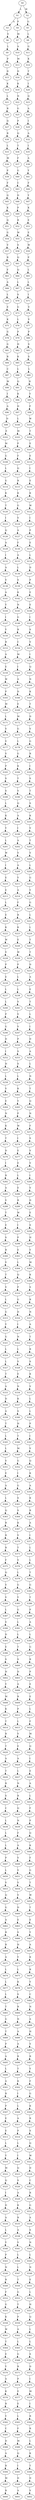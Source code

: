 strict digraph  {
	S0 -> S1 [ label = L ];
	S0 -> S2 [ label = M ];
	S1 -> S3 [ label = A ];
	S1 -> S4 [ label = P ];
	S2 -> S5 [ label = G ];
	S3 -> S6 [ label = V ];
	S4 -> S7 [ label = M ];
	S5 -> S8 [ label = L ];
	S6 -> S9 [ label = L ];
	S7 -> S10 [ label = A ];
	S8 -> S11 [ label = G ];
	S9 -> S12 [ label = P ];
	S10 -> S13 [ label = M ];
	S11 -> S14 [ label = K ];
	S12 -> S15 [ label = D ];
	S13 -> S16 [ label = D ];
	S14 -> S17 [ label = T ];
	S15 -> S18 [ label = K ];
	S16 -> S19 [ label = K ];
	S17 -> S20 [ label = I ];
	S18 -> S21 [ label = L ];
	S19 -> S22 [ label = N ];
	S20 -> S23 [ label = Q ];
	S21 -> S24 [ label = R ];
	S22 -> S25 [ label = G ];
	S23 -> S26 [ label = A ];
	S24 -> S27 [ label = Q ];
	S25 -> S28 [ label = P ];
	S26 -> S29 [ label = I ];
	S27 -> S30 [ label = R ];
	S28 -> S31 [ label = Q ];
	S29 -> S32 [ label = A ];
	S30 -> S33 [ label = L ];
	S31 -> S34 [ label = T ];
	S32 -> S35 [ label = I ];
	S33 -> S36 [ label = M ];
	S34 -> S37 [ label = F ];
	S35 -> S38 [ label = A ];
	S36 -> S39 [ label = P ];
	S37 -> S40 [ label = G ];
	S38 -> S41 [ label = Y ];
	S39 -> S42 [ label = F ];
	S40 -> S43 [ label = C ];
	S41 -> S44 [ label = F ];
	S42 -> S45 [ label = Q ];
	S43 -> S46 [ label = D ];
	S44 -> S47 [ label = Y ];
	S45 -> S48 [ label = K ];
	S46 -> S49 [ label = P ];
	S47 -> S50 [ label = K ];
	S48 -> S51 [ label = Q ];
	S49 -> S52 [ label = R ];
	S50 -> S53 [ label = E ];
	S51 -> S54 [ label = G ];
	S52 -> S55 [ label = W ];
	S53 -> S56 [ label = E ];
	S54 -> S57 [ label = V ];
	S55 -> S58 [ label = S ];
	S56 -> S59 [ label = W ];
	S57 -> S60 [ label = R ];
	S58 -> S61 [ label = Q ];
	S59 -> S62 [ label = P ];
	S60 -> S63 [ label = F ];
	S61 -> S64 [ label = Q ];
	S62 -> S65 [ label = L ];
	S63 -> S66 [ label = A ];
	S64 -> S67 [ label = L ];
	S65 -> S68 [ label = L ];
	S66 -> S69 [ label = L ];
	S67 -> S70 [ label = S ];
	S68 -> S71 [ label = I ];
	S69 -> S72 [ label = E ];
	S70 -> S73 [ label = G ];
	S71 -> S74 [ label = V ];
	S72 -> S75 [ label = K ];
	S73 -> S76 [ label = L ];
	S74 -> S77 [ label = V ];
	S75 -> S78 [ label = G ];
	S76 -> S79 [ label = P ];
	S77 -> S80 [ label = P ];
	S78 -> S81 [ label = G ];
	S79 -> S82 [ label = H ];
	S80 -> S83 [ label = S ];
	S81 -> S84 [ label = R ];
	S82 -> S85 [ label = K ];
	S83 -> S86 [ label = S ];
	S84 -> S87 [ label = C ];
	S85 -> S88 [ label = L ];
	S86 -> S89 [ label = L ];
	S87 -> S90 [ label = M ];
	S88 -> S91 [ label = Q ];
	S89 -> S92 [ label = R ];
	S90 -> S93 [ label = I ];
	S91 -> S94 [ label = K ];
	S92 -> S95 [ label = Y ];
	S93 -> S96 [ label = A ];
	S94 -> S97 [ label = H ];
	S95 -> S98 [ label = P ];
	S96 -> S99 [ label = D ];
	S97 -> S100 [ label = L ];
	S98 -> S101 [ label = W ];
	S99 -> S102 [ label = E ];
	S100 -> S103 [ label = M ];
	S101 -> S104 [ label = T ];
	S102 -> S105 [ label = M ];
	S103 -> S106 [ label = P ];
	S104 -> S107 [ label = E ];
	S105 -> S108 [ label = G ];
	S106 -> S109 [ label = F ];
	S107 -> S110 [ label = E ];
	S108 -> S111 [ label = L ];
	S109 -> S112 [ label = Q ];
	S110 -> S113 [ label = I ];
	S111 -> S114 [ label = G ];
	S112 -> S115 [ label = R ];
	S113 -> S116 [ label = E ];
	S114 -> S117 [ label = K ];
	S115 -> S118 [ label = K ];
	S116 -> S119 [ label = K ];
	S117 -> S120 [ label = T ];
	S118 -> S121 [ label = G ];
	S119 -> S122 [ label = W ];
	S120 -> S123 [ label = I ];
	S121 -> S124 [ label = V ];
	S122 -> S125 [ label = I ];
	S123 -> S126 [ label = Q ];
	S124 -> S127 [ label = A ];
	S125 -> S128 [ label = P ];
	S126 -> S129 [ label = A ];
	S127 -> S130 [ label = F ];
	S128 -> S131 [ label = E ];
	S129 -> S132 [ label = I ];
	S130 -> S133 [ label = A ];
	S131 -> S134 [ label = L ];
	S132 -> S135 [ label = A ];
	S133 -> S136 [ label = L ];
	S134 -> S137 [ label = D ];
	S135 -> S138 [ label = V ];
	S136 -> S139 [ label = S ];
	S137 -> S140 [ label = P ];
	S138 -> S141 [ label = A ];
	S139 -> S142 [ label = K ];
	S140 -> S143 [ label = E ];
	S141 -> S144 [ label = Y ];
	S142 -> S145 [ label = N ];
	S143 -> S146 [ label = E ];
	S144 -> S147 [ label = I ];
	S145 -> S148 [ label = G ];
	S146 -> S149 [ label = I ];
	S147 -> S150 [ label = Y ];
	S148 -> S151 [ label = R ];
	S149 -> S152 [ label = S ];
	S150 -> S153 [ label = R ];
	S151 -> S154 [ label = C ];
	S152 -> S155 [ label = V ];
	S153 -> S156 [ label = A ];
	S154 -> S157 [ label = M ];
	S155 -> S158 [ label = I ];
	S156 -> S159 [ label = E ];
	S157 -> S160 [ label = I ];
	S158 -> S161 [ label = Q ];
	S159 -> S162 [ label = W ];
	S160 -> S163 [ label = A ];
	S161 -> S164 [ label = N ];
	S162 -> S165 [ label = P ];
	S163 -> S166 [ label = D ];
	S164 -> S167 [ label = K ];
	S165 -> S168 [ label = M ];
	S166 -> S169 [ label = E ];
	S167 -> S170 [ label = T ];
	S168 -> S171 [ label = L ];
	S169 -> S172 [ label = M ];
	S170 -> S173 [ label = D ];
	S171 -> S174 [ label = V ];
	S172 -> S175 [ label = G ];
	S173 -> S176 [ label = V ];
	S174 -> S177 [ label = V ];
	S175 -> S178 [ label = L ];
	S176 -> S179 [ label = G ];
	S177 -> S180 [ label = V ];
	S178 -> S181 [ label = G ];
	S179 -> S182 [ label = R ];
	S180 -> S183 [ label = P ];
	S181 -> S184 [ label = K ];
	S182 -> S185 [ label = I ];
	S183 -> S186 [ label = S ];
	S184 -> S187 [ label = T ];
	S185 -> S188 [ label = S ];
	S186 -> S189 [ label = S ];
	S187 -> S190 [ label = V ];
	S188 -> S191 [ label = T ];
	S189 -> S192 [ label = L ];
	S190 -> S193 [ label = Q ];
	S191 -> S194 [ label = S ];
	S192 -> S195 [ label = K ];
	S193 -> S196 [ label = A ];
	S194 -> S197 [ label = K ];
	S195 -> S198 [ label = Y ];
	S196 -> S199 [ label = I ];
	S197 -> S200 [ label = V ];
	S198 -> S201 [ label = L ];
	S199 -> S202 [ label = A ];
	S200 -> S203 [ label = T ];
	S201 -> S204 [ label = W ];
	S202 -> S205 [ label = V ];
	S203 -> S206 [ label = V ];
	S204 -> S207 [ label = I ];
	S205 -> S208 [ label = A ];
	S206 -> S209 [ label = L ];
	S207 -> S210 [ label = E ];
	S208 -> S211 [ label = Y ];
	S209 -> S212 [ label = G ];
	S210 -> S213 [ label = E ];
	S211 -> S214 [ label = A ];
	S212 -> S215 [ label = Y ];
	S213 -> S216 [ label = L ];
	S214 -> S217 [ label = F ];
	S215 -> S218 [ label = G ];
	S216 -> S219 [ label = E ];
	S217 -> S220 [ label = R ];
	S218 -> S221 [ label = L ];
	S219 -> S222 [ label = K ];
	S220 -> S223 [ label = K ];
	S221 -> S224 [ label = L ];
	S222 -> S225 [ label = W ];
	S223 -> S226 [ label = E ];
	S224 -> S227 [ label = T ];
	S225 -> S228 [ label = V ];
	S226 -> S229 [ label = W ];
	S227 -> S230 [ label = T ];
	S228 -> S231 [ label = P ];
	S229 -> S232 [ label = P ];
	S230 -> S233 [ label = D ];
	S231 -> S234 [ label = E ];
	S232 -> S235 [ label = L ];
	S233 -> S236 [ label = A ];
	S234 -> S237 [ label = L ];
	S235 -> S238 [ label = L ];
	S236 -> S239 [ label = E ];
	S237 -> S240 [ label = L ];
	S238 -> S241 [ label = V ];
	S239 -> S242 [ label = T ];
	S240 -> S243 [ label = P ];
	S241 -> S244 [ label = V ];
	S242 -> S245 [ label = L ];
	S243 -> S246 [ label = G ];
	S244 -> S247 [ label = V ];
	S245 -> S248 [ label = I ];
	S246 -> S249 [ label = D ];
	S247 -> S250 [ label = P ];
	S248 -> S251 [ label = D ];
	S249 -> S252 [ label = I ];
	S250 -> S253 [ label = S ];
	S251 -> S254 [ label = A ];
	S252 -> S255 [ label = H ];
	S253 -> S256 [ label = S ];
	S254 -> S257 [ label = L ];
	S255 -> S258 [ label = L ];
	S256 -> S259 [ label = L ];
	S257 -> S260 [ label = N ];
	S258 -> S261 [ label = V ];
	S259 -> S262 [ label = K ];
	S260 -> S263 [ label = T ];
	S261 -> S264 [ label = E ];
	S262 -> S265 [ label = Y ];
	S263 -> S266 [ label = Q ];
	S264 -> S267 [ label = N ];
	S265 -> S268 [ label = P ];
	S266 -> S269 [ label = N ];
	S267 -> S270 [ label = K ];
	S268 -> S271 [ label = W ];
	S269 -> S272 [ label = F ];
	S270 -> S273 [ label = T ];
	S271 -> S274 [ label = I ];
	S272 -> S275 [ label = S ];
	S273 -> S276 [ label = D ];
	S274 -> S277 [ label = E ];
	S275 -> S278 [ label = V ];
	S276 -> S279 [ label = I ];
	S277 -> S280 [ label = E ];
	S278 -> S281 [ label = V ];
	S279 -> S282 [ label = R ];
	S280 -> S283 [ label = L ];
	S281 -> S284 [ label = I ];
	S282 -> S285 [ label = A ];
	S283 -> S286 [ label = E ];
	S284 -> S287 [ label = V ];
	S285 -> S288 [ label = V ];
	S286 -> S289 [ label = R ];
	S287 -> S290 [ label = D ];
	S288 -> S291 [ label = T ];
	S289 -> S292 [ label = W ];
	S290 -> S293 [ label = E ];
	S291 -> S294 [ label = E ];
	S292 -> S295 [ label = I ];
	S293 -> S296 [ label = S ];
	S294 -> S297 [ label = S ];
	S295 -> S298 [ label = P ];
	S296 -> S299 [ label = H ];
	S297 -> S300 [ label = R ];
	S298 -> S301 [ label = E ];
	S299 -> S302 [ label = Y ];
	S300 -> S303 [ label = V ];
	S301 -> S304 [ label = L ];
	S302 -> S305 [ label = M ];
	S303 -> S306 [ label = T ];
	S304 -> S307 [ label = Q ];
	S305 -> S308 [ label = K ];
	S306 -> S309 [ label = V ];
	S307 -> S310 [ label = P ];
	S308 -> S311 [ label = S ];
	S309 -> S312 [ label = L ];
	S310 -> S313 [ label = G ];
	S311 -> S314 [ label = R ];
	S312 -> S315 [ label = G ];
	S313 -> S316 [ label = D ];
	S314 -> S317 [ label = N ];
	S315 -> S318 [ label = Y ];
	S316 -> S319 [ label = I ];
	S317 -> S320 [ label = A ];
	S318 -> S321 [ label = G ];
	S319 -> S322 [ label = N ];
	S320 -> S323 [ label = T ];
	S321 -> S324 [ label = L ];
	S322 -> S325 [ label = L ];
	S323 -> S326 [ label = R ];
	S324 -> S327 [ label = L ];
	S325 -> S328 [ label = V ];
	S326 -> S329 [ label = S ];
	S327 -> S330 [ label = T ];
	S328 -> S331 [ label = E ];
	S329 -> S332 [ label = K ];
	S330 -> S333 [ label = A ];
	S331 -> S334 [ label = N ];
	S332 -> S335 [ label = V ];
	S333 -> S336 [ label = D ];
	S334 -> S337 [ label = K ];
	S335 -> S338 [ label = L ];
	S336 -> S339 [ label = A ];
	S337 -> S340 [ label = S ];
	S338 -> S341 [ label = L ];
	S339 -> S342 [ label = T ];
	S340 -> S343 [ label = H ];
	S341 -> S344 [ label = P ];
	S342 -> S345 [ label = L ];
	S343 -> S346 [ label = T ];
	S344 -> S347 [ label = I ];
	S345 -> S348 [ label = L ];
	S346 -> S349 [ label = M ];
	S347 -> S350 [ label = V ];
	S348 -> S351 [ label = V ];
	S349 -> S352 [ label = G ];
	S350 -> S353 [ label = Q ];
	S351 -> S354 [ label = E ];
	S352 -> S355 [ label = I ];
	S353 -> S356 [ label = K ];
	S354 -> S357 [ label = A ];
	S355 -> S358 [ label = G ];
	S356 -> S359 [ label = A ];
	S357 -> S360 [ label = L ];
	S358 -> S361 [ label = S ];
	S359 -> S362 [ label = K ];
	S360 -> S363 [ label = Q ];
	S361 -> S364 [ label = S ];
	S362 -> S365 [ label = R ];
	S363 -> S366 [ label = R ];
	S364 -> S367 [ label = K ];
	S365 -> S368 [ label = A ];
	S366 -> S369 [ label = R ];
	S367 -> S370 [ label = V ];
	S368 -> S371 [ label = I ];
	S369 -> S372 [ label = R ];
	S370 -> S373 [ label = T ];
	S371 -> S374 [ label = L ];
	S372 -> S375 [ label = F ];
	S373 -> S376 [ label = V ];
	S374 -> S377 [ label = L ];
	S375 -> S378 [ label = Q ];
	S376 -> S379 [ label = L ];
	S377 -> S380 [ label = T ];
	S378 -> S381 [ label = V ];
	S379 -> S382 [ label = G ];
	S380 -> S383 [ label = G ];
	S381 -> S384 [ label = V ];
	S382 -> S385 [ label = Y ];
	S383 -> S386 [ label = T ];
	S384 -> S387 [ label = L ];
	S385 -> S388 [ label = G ];
	S386 -> S389 [ label = P ];
	S387 -> S390 [ label = V ];
	S388 -> S391 [ label = L ];
	S389 -> S392 [ label = A ];
	S390 -> S393 [ label = D ];
	S391 -> S394 [ label = L ];
	S392 -> S395 [ label = L ];
	S393 -> S396 [ label = E ];
	S394 -> S397 [ label = T ];
	S395 -> S398 [ label = G ];
	S396 -> S399 [ label = S ];
	S397 -> S400 [ label = S ];
	S398 -> S401 [ label = R ];
	S399 -> S402 [ label = H ];
	S400 -> S403 [ label = D ];
	S401 -> S404 [ label = P ];
	S402 -> S405 [ label = Y ];
	S403 -> S406 [ label = A ];
	S404 -> S407 [ label = E ];
	S405 -> S408 [ label = M ];
	S406 -> S409 [ label = R ];
	S407 -> S410 [ label = E ];
	S408 -> S411 [ label = K ];
	S409 -> S412 [ label = P ];
	S410 -> S413 [ label = L ];
	S411 -> S414 [ label = T ];
	S412 -> S415 [ label = L ];
	S413 -> S416 [ label = F ];
	S414 -> S417 [ label = R ];
	S415 -> S418 [ label = V ];
	S416 -> S419 [ label = M ];
	S417 -> S420 [ label = T ];
	S418 -> S421 [ label = E ];
	S419 -> S422 [ label = Q ];
	S420 -> S423 [ label = A ];
	S421 -> S424 [ label = A ];
	S422 -> S425 [ label = I ];
	S423 -> S426 [ label = T ];
	S424 -> S427 [ label = L ];
	S425 -> S428 [ label = E ];
	S426 -> S429 [ label = R ];
	S427 -> S430 [ label = N ];
	S428 -> S431 [ label = A ];
	S429 -> S432 [ label = S ];
	S430 -> S433 [ label = R ];
	S431 -> S434 [ label = L ];
	S432 -> S435 [ label = C ];
	S433 -> S436 [ label = Q ];
	S434 -> S437 [ label = F ];
	S435 -> S438 [ label = L ];
	S436 -> S439 [ label = N ];
	S437 -> S440 [ label = P ];
	S438 -> S441 [ label = L ];
	S439 -> S442 [ label = F ];
	S440 -> S443 [ label = Q ];
	S441 -> S444 [ label = L ];
	S442 -> S445 [ label = A ];
	S443 -> S446 [ label = K ];
	S444 -> S447 [ label = P ];
	S445 -> S448 [ label = V ];
	S446 -> S449 [ label = F ];
	S447 -> S450 [ label = L ];
	S448 -> S451 [ label = V ];
	S449 -> S452 [ label = G ];
	S450 -> S453 [ label = V ];
	S451 -> S454 [ label = V ];
	S452 -> S455 [ label = T ];
	S453 -> S456 [ label = Q ];
	S454 -> S457 [ label = V ];
	S455 -> S458 [ label = W ];
	S456 -> S459 [ label = G ];
	S457 -> S460 [ label = D ];
	S458 -> S461 [ label = T ];
	S459 -> S462 [ label = A ];
	S460 -> S463 [ label = E ];
	S461 -> S464 [ label = E ];
	S462 -> S465 [ label = R ];
	S463 -> S466 [ label = S ];
	S464 -> S467 [ label = Y ];
	S465 -> S468 [ label = R ];
	S466 -> S469 [ label = H ];
	S467 -> S470 [ label = A ];
	S468 -> S471 [ label = A ];
	S469 -> S472 [ label = Y ];
	S470 -> S473 [ label = K ];
	S471 -> S474 [ label = L ];
	S472 -> S475 [ label = L ];
	S473 -> S476 [ label = R ];
	S474 -> S477 [ label = L ];
	S475 -> S478 [ label = K ];
	S476 -> S479 [ label = Y ];
	S477 -> S480 [ label = L ];
	S478 -> S481 [ label = S ];
	S479 -> S482 [ label = C ];
	S480 -> S483 [ label = T ];
	S481 -> S484 [ label = R ];
	S482 -> S485 [ label = N ];
	S483 -> S486 [ label = G ];
	S484 -> S487 [ label = N ];
	S485 -> S488 [ label = A ];
	S486 -> S489 [ label = T ];
	S487 -> S490 [ label = A ];
	S488 -> S491 [ label = H ];
	S489 -> S492 [ label = P ];
	S490 -> S493 [ label = A ];
	S491 -> S494 [ label = V ];
	S492 -> S495 [ label = A ];
	S493 -> S496 [ label = R ];
	S494 -> S497 [ label = R ];
	S495 -> S498 [ label = L ];
	S496 -> S499 [ label = T ];
	S497 -> S500 [ label = Y ];
	S498 -> S501 [ label = A ];
	S499 -> S502 [ label = K ];
	S500 -> S503 [ label = F ];
	S501 -> S504 [ label = R ];
	S502 -> S505 [ label = I ];
	S503 -> S506 [ label = G ];
	S504 -> S507 [ label = P ];
	S505 -> S508 [ label = L ];
	S506 -> S509 [ label = K ];
	S507 -> S510 [ label = E ];
	S508 -> S511 [ label = A ];
	S509 -> S512 [ label = R ];
	S510 -> S513 [ label = E ];
	S511 -> S514 [ label = P ];
	S512 -> S515 [ label = S ];
	S513 -> S516 [ label = L ];
	S514 -> S517 [ label = L ];
	S515 -> S518 [ label = Q ];
	S516 -> S519 [ label = Y ];
	S517 -> S520 [ label = I ];
	S518 -> S521 [ label = W ];
	S519 -> S522 [ label = M ];
	S520 -> S523 [ label = Q ];
	S521 -> S524 [ label = D ];
	S522 -> S525 [ label = Q ];
	S523 -> S526 [ label = S ];
	S524 -> S527 [ label = C ];
	S525 -> S528 [ label = I ];
	S526 -> S529 [ label = A ];
	S527 -> S530 [ label = R ];
	S528 -> S531 [ label = D ];
	S529 -> S532 [ label = K ];
	S530 -> S533 [ label = G ];
	S531 -> S534 [ label = A ];
	S532 -> S535 [ label = R ];
	S533 -> S536 [ label = A ];
	S534 -> S537 [ label = L ];
	S535 -> S538 [ label = A ];
	S536 -> S539 [ label = S ];
	S537 -> S540 [ label = Y ];
	S538 -> S541 [ label = V ];
	S539 -> S542 [ label = N ];
	S540 -> S543 [ label = P ];
	S541 -> S544 [ label = L ];
	S542 -> S545 [ label = L ];
	S543 -> S546 [ label = N ];
	S544 -> S547 [ label = L ];
	S545 -> S548 [ label = N ];
	S546 -> S549 [ label = R ];
	S547 -> S550 [ label = T ];
	S548 -> S551 [ label = E ];
	S549 -> S552 [ label = F ];
	S550 -> S553 [ label = G ];
	S551 -> S554 [ label = L ];
	S552 -> S555 [ label = G ];
	S553 -> S556 [ label = T ];
	S554 -> S557 [ label = H ];
	S555 -> S558 [ label = K ];
	S556 -> S559 [ label = P ];
	S557 -> S560 [ label = Q ];
	S558 -> S561 [ label = W ];
	S559 -> S562 [ label = A ];
	S560 -> S563 [ label = L ];
	S561 -> S564 [ label = T ];
	S562 -> S565 [ label = L ];
	S563 -> S566 [ label = L ];
	S564 -> S567 [ label = E ];
	S565 -> S568 [ label = G ];
	S566 -> S569 [ label = S ];
	S567 -> S570 [ label = Y ];
	S568 -> S571 [ label = R ];
	S569 -> S572 [ label = D ];
	S570 -> S573 [ label = A ];
	S571 -> S574 [ label = P ];
	S572 -> S575 [ label = I ];
	S573 -> S576 [ label = K ];
	S574 -> S577 [ label = E ];
	S575 -> S578 [ label = M ];
	S576 -> S579 [ label = R ];
	S577 -> S580 [ label = E ];
	S578 -> S581 [ label = I ];
	S579 -> S582 [ label = Y ];
	S580 -> S583 [ label = L ];
	S581 -> S584 [ label = R ];
	S582 -> S585 [ label = C ];
	S583 -> S586 [ label = F ];
	S584 -> S587 [ label = R ];
	S585 -> S588 [ label = D ];
	S586 -> S589 [ label = M ];
	S587 -> S590 [ label = L ];
	S588 -> S591 [ label = A ];
	S589 -> S592 [ label = Q ];
	S590 -> S593 [ label = K ];
	S591 -> S594 [ label = R ];
	S592 -> S595 [ label = I ];
	S593 -> S596 [ label = T ];
	S594 -> S597 [ label = M ];
	S595 -> S598 [ label = D ];
	S596 -> S599 [ label = D ];
	S597 -> S600 [ label = R ];
	S598 -> S601 [ label = A ];
	S599 -> S602 [ label = V ];
}
